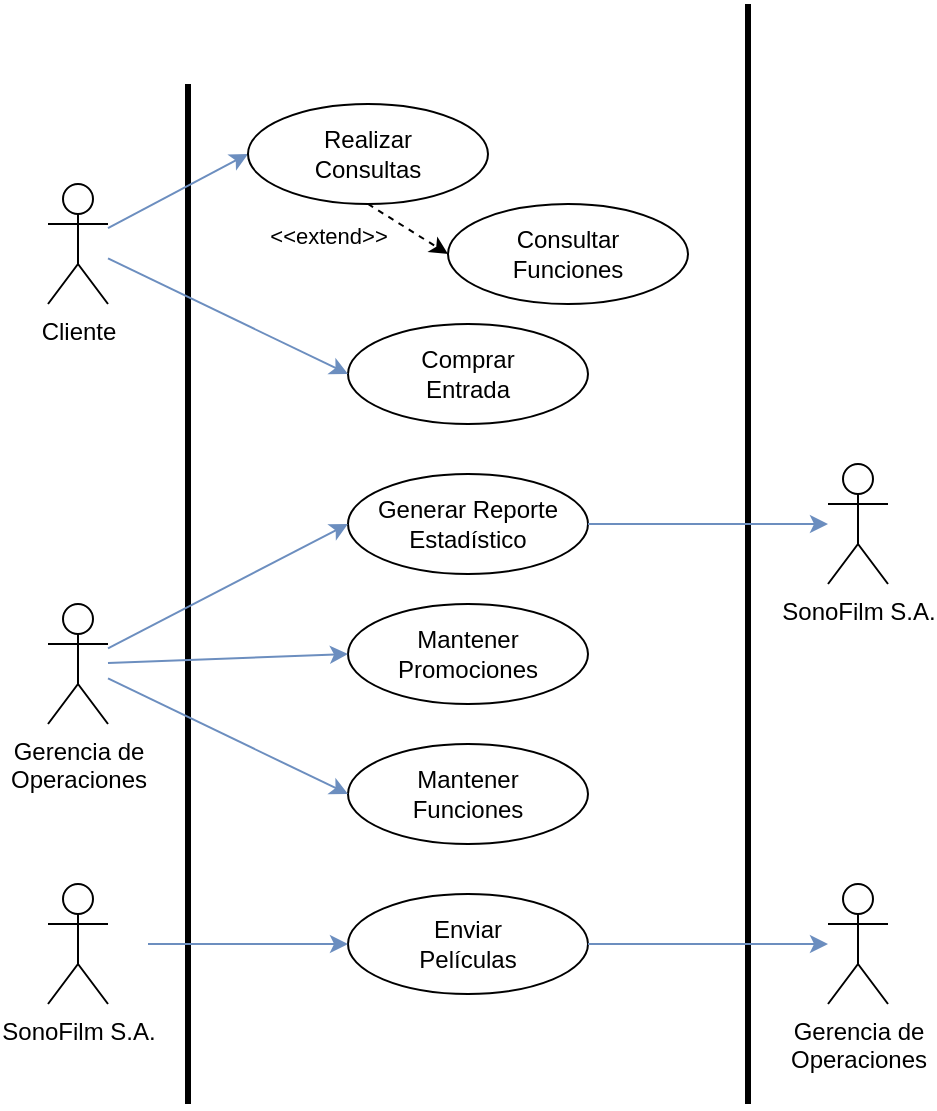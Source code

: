 <mxfile version="14.4.4" type="device"><diagram id="zngwCTSnNqY8AsrBJGvs" name="Page-1"><mxGraphModel dx="1528" dy="718" grid="1" gridSize="10" guides="1" tooltips="1" connect="1" arrows="1" fold="1" page="1" pageScale="1" pageWidth="850" pageHeight="1100" math="0" shadow="0"><root><mxCell id="0"/><mxCell id="1" parent="0"/><mxCell id="RLjeAVOQxVMwUplg_oB_-1" value="" style="endArrow=none;html=1;strokeWidth=3;" parent="1" edge="1"><mxGeometry width="50" height="50" relative="1" as="geometry"><mxPoint x="160" y="690" as="sourcePoint"/><mxPoint x="160" y="180" as="targetPoint"/></mxGeometry></mxCell><mxCell id="RLjeAVOQxVMwUplg_oB_-2" value="" style="endArrow=none;html=1;strokeWidth=3;" parent="1" edge="1"><mxGeometry width="50" height="50" relative="1" as="geometry"><mxPoint x="440" y="690" as="sourcePoint"/><mxPoint x="440" y="140" as="targetPoint"/></mxGeometry></mxCell><mxCell id="FO03GXQRDB308TkfoNal-1" value="Mantener Promociones" style="ellipse;whiteSpace=wrap;html=1;strokeWidth=1;fontSize=12;" vertex="1" parent="1"><mxGeometry x="240" y="440" width="120" height="50" as="geometry"/></mxCell><mxCell id="FO03GXQRDB308TkfoNal-2" value="Mantener&lt;br&gt;Funciones" style="ellipse;whiteSpace=wrap;html=1;strokeWidth=1;fontSize=12;" vertex="1" parent="1"><mxGeometry x="240" y="510" width="120" height="50" as="geometry"/></mxCell><mxCell id="FO03GXQRDB308TkfoNal-3" value="Enviar&lt;br&gt;Películas" style="ellipse;whiteSpace=wrap;html=1;strokeWidth=1;fontSize=12;" vertex="1" parent="1"><mxGeometry x="240" y="585" width="120" height="50" as="geometry"/></mxCell><mxCell id="FO03GXQRDB308TkfoNal-8" value="Gerencia de&lt;br&gt;Operaciones" style="shape=umlActor;verticalLabelPosition=bottom;verticalAlign=top;html=1;outlineConnect=0;" vertex="1" parent="1"><mxGeometry x="90" y="440" width="30" height="60" as="geometry"/></mxCell><mxCell id="FO03GXQRDB308TkfoNal-9" value="" style="endArrow=classic;html=1;strokeWidth=1;fontSize=14;fillColor=#dae8fc;strokeColor=#6c8ebf;entryX=0;entryY=0.5;entryDx=0;entryDy=0;" edge="1" parent="1" source="FO03GXQRDB308TkfoNal-8" target="FO03GXQRDB308TkfoNal-1"><mxGeometry width="50" height="50" relative="1" as="geometry"><mxPoint x="140" y="545.002" as="sourcePoint"/><mxPoint x="220.0" y="528.16" as="targetPoint"/></mxGeometry></mxCell><mxCell id="FO03GXQRDB308TkfoNal-10" value="" style="endArrow=classic;html=1;strokeWidth=1;fontSize=14;fillColor=#dae8fc;strokeColor=#6c8ebf;entryX=0;entryY=0.5;entryDx=0;entryDy=0;" edge="1" parent="1" source="FO03GXQRDB308TkfoNal-8" target="FO03GXQRDB308TkfoNal-2"><mxGeometry width="50" height="50" relative="1" as="geometry"><mxPoint x="130" y="548.4" as="sourcePoint"/><mxPoint x="240" y="500" as="targetPoint"/></mxGeometry></mxCell><mxCell id="FO03GXQRDB308TkfoNal-11" value="" style="endArrow=classic;html=1;strokeWidth=1;fontSize=14;fillColor=#dae8fc;strokeColor=#6c8ebf;entryX=0;entryY=0.5;entryDx=0;entryDy=0;" edge="1" parent="1" target="FO03GXQRDB308TkfoNal-3"><mxGeometry width="50" height="50" relative="1" as="geometry"><mxPoint x="140" y="610" as="sourcePoint"/><mxPoint x="250" y="510" as="targetPoint"/></mxGeometry></mxCell><mxCell id="FO03GXQRDB308TkfoNal-16" value="Comprar&lt;br&gt;Entrada" style="ellipse;whiteSpace=wrap;html=1;strokeWidth=1;fontSize=12;" vertex="1" parent="1"><mxGeometry x="240" y="300" width="120" height="50" as="geometry"/></mxCell><mxCell id="FO03GXQRDB308TkfoNal-17" value="Generar Reporte Estadístico" style="ellipse;whiteSpace=wrap;html=1;strokeWidth=1;fontSize=12;" vertex="1" parent="1"><mxGeometry x="240" y="375" width="120" height="50" as="geometry"/></mxCell><mxCell id="FO03GXQRDB308TkfoNal-19" value="" style="endArrow=classic;html=1;strokeWidth=1;fontSize=14;fillColor=#dae8fc;strokeColor=#6c8ebf;entryX=0;entryY=0.5;entryDx=0;entryDy=0;" edge="1" parent="1" source="FO03GXQRDB308TkfoNal-31" target="FO03GXQRDB308TkfoNal-16"><mxGeometry width="50" height="50" relative="1" as="geometry"><mxPoint x="120" y="310" as="sourcePoint"/><mxPoint x="240" y="220" as="targetPoint"/></mxGeometry></mxCell><mxCell id="FO03GXQRDB308TkfoNal-21" value="" style="endArrow=classic;html=1;strokeWidth=1;fontSize=14;fillColor=#dae8fc;strokeColor=#6c8ebf;entryX=0;entryY=0.5;entryDx=0;entryDy=0;" edge="1" parent="1" source="FO03GXQRDB308TkfoNal-8" target="FO03GXQRDB308TkfoNal-17"><mxGeometry width="50" height="50" relative="1" as="geometry"><mxPoint x="140" y="195" as="sourcePoint"/><mxPoint x="250" y="195" as="targetPoint"/></mxGeometry></mxCell><mxCell id="FO03GXQRDB308TkfoNal-22" value="" style="endArrow=classic;html=1;strokeWidth=1;fontSize=14;fillColor=#dae8fc;strokeColor=#6c8ebf;exitX=1;exitY=0.5;exitDx=0;exitDy=0;" edge="1" parent="1" source="FO03GXQRDB308TkfoNal-17" target="FO03GXQRDB308TkfoNal-24"><mxGeometry width="50" height="50" relative="1" as="geometry"><mxPoint x="470" y="387.8" as="sourcePoint"/><mxPoint x="460" y="400" as="targetPoint"/></mxGeometry></mxCell><mxCell id="FO03GXQRDB308TkfoNal-23" value="SonoFilm S.A." style="shape=umlActor;verticalLabelPosition=bottom;verticalAlign=top;html=1;outlineConnect=0;" vertex="1" parent="1"><mxGeometry x="90" y="580" width="30" height="60" as="geometry"/></mxCell><mxCell id="FO03GXQRDB308TkfoNal-24" value="SonoFilm S.A." style="shape=umlActor;verticalLabelPosition=bottom;verticalAlign=top;html=1;outlineConnect=0;" vertex="1" parent="1"><mxGeometry x="480" y="370" width="30" height="60" as="geometry"/></mxCell><mxCell id="FO03GXQRDB308TkfoNal-31" value="Cliente" style="shape=umlActor;verticalLabelPosition=bottom;verticalAlign=top;html=1;outlineConnect=0;" vertex="1" parent="1"><mxGeometry x="90" y="230" width="30" height="60" as="geometry"/></mxCell><mxCell id="FO03GXQRDB308TkfoNal-32" value="" style="endArrow=classic;html=1;strokeWidth=1;fontSize=14;fillColor=#dae8fc;strokeColor=#6c8ebf;entryX=0;entryY=0.5;entryDx=0;entryDy=0;" edge="1" parent="1" source="FO03GXQRDB308TkfoNal-31" target="FO03GXQRDB308TkfoNal-33"><mxGeometry width="50" height="50" relative="1" as="geometry"><mxPoint x="249.38" y="35" as="sourcePoint"/><mxPoint x="200.0" y="175" as="targetPoint"/></mxGeometry></mxCell><mxCell id="FO03GXQRDB308TkfoNal-42" style="orthogonalLoop=1;jettySize=auto;html=1;exitX=0.5;exitY=1;exitDx=0;exitDy=0;entryX=0;entryY=0.5;entryDx=0;entryDy=0;dashed=1;" edge="1" parent="1" source="FO03GXQRDB308TkfoNal-33" target="FO03GXQRDB308TkfoNal-40"><mxGeometry relative="1" as="geometry"/></mxCell><mxCell id="FO03GXQRDB308TkfoNal-43" value="&amp;lt;&amp;lt;extend&amp;gt;&amp;gt;" style="edgeLabel;html=1;align=center;verticalAlign=middle;resizable=0;points=[];" vertex="1" connectable="0" parent="FO03GXQRDB308TkfoNal-42"><mxGeometry x="0.375" y="2" relative="1" as="geometry"><mxPoint x="-48.62" as="offset"/></mxGeometry></mxCell><mxCell id="FO03GXQRDB308TkfoNal-33" value="Realizar&lt;br&gt;Consultas" style="ellipse;whiteSpace=wrap;html=1;strokeWidth=1;fontSize=12;" vertex="1" parent="1"><mxGeometry x="190" y="190" width="120" height="50" as="geometry"/></mxCell><mxCell id="FO03GXQRDB308TkfoNal-37" value="Gerencia de&lt;br&gt;Operaciones" style="shape=umlActor;verticalLabelPosition=bottom;verticalAlign=top;html=1;outlineConnect=0;" vertex="1" parent="1"><mxGeometry x="480" y="580" width="30" height="60" as="geometry"/></mxCell><mxCell id="FO03GXQRDB308TkfoNal-38" value="" style="endArrow=classic;html=1;strokeWidth=1;fontSize=14;fillColor=#dae8fc;strokeColor=#6c8ebf;exitX=1;exitY=0.5;exitDx=0;exitDy=0;" edge="1" parent="1" source="FO03GXQRDB308TkfoNal-3" target="FO03GXQRDB308TkfoNal-37"><mxGeometry width="50" height="50" relative="1" as="geometry"><mxPoint x="150" y="620" as="sourcePoint"/><mxPoint x="250.0" y="620" as="targetPoint"/></mxGeometry></mxCell><mxCell id="FO03GXQRDB308TkfoNal-40" value="Consultar&lt;br&gt;Funciones" style="ellipse;whiteSpace=wrap;html=1;strokeWidth=1;fontSize=12;" vertex="1" parent="1"><mxGeometry x="290" y="240" width="120" height="50" as="geometry"/></mxCell></root></mxGraphModel></diagram></mxfile>